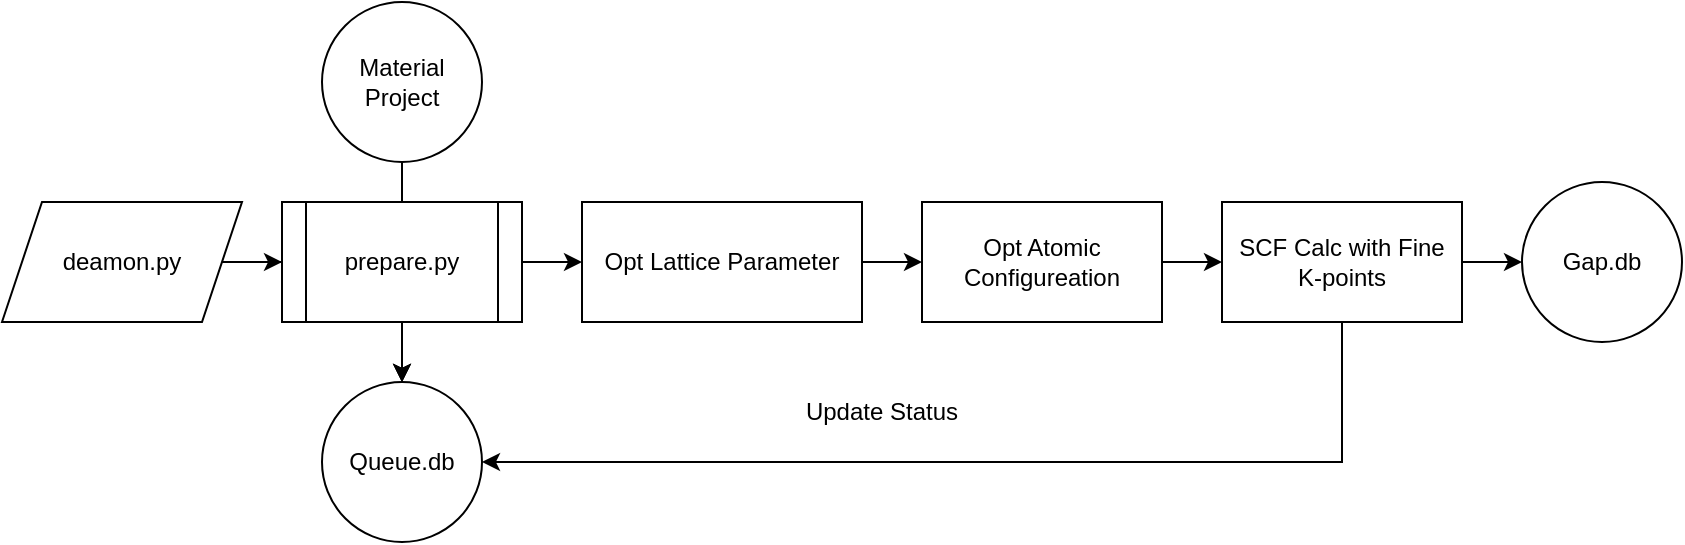 <mxfile version="21.0.8" type="github">
  <diagram id="prtHgNgQTEPvFCAcTncT" name="Page-1">
    <mxGraphModel dx="1172" dy="691" grid="1" gridSize="10" guides="1" tooltips="1" connect="1" arrows="1" fold="1" page="1" pageScale="1" pageWidth="827" pageHeight="1169" math="0" shadow="0">
      <root>
        <mxCell id="0" />
        <mxCell id="1" parent="0" />
        <mxCell id="AzItBcBdyjbo385Ih4Rr-12" value="" style="edgeStyle=orthogonalEdgeStyle;rounded=0;orthogonalLoop=1;jettySize=auto;html=1;exitX=0.5;exitY=1;exitDx=0;exitDy=0;" edge="1" parent="1" source="AzItBcBdyjbo385Ih4Rr-8" target="AzItBcBdyjbo385Ih4Rr-9">
          <mxGeometry relative="1" as="geometry" />
        </mxCell>
        <mxCell id="AzItBcBdyjbo385Ih4Rr-24" value="" style="edgeStyle=orthogonalEdgeStyle;rounded=0;orthogonalLoop=1;jettySize=auto;html=1;" edge="1" parent="1" source="AzItBcBdyjbo385Ih4Rr-2" target="AzItBcBdyjbo385Ih4Rr-9">
          <mxGeometry relative="1" as="geometry" />
        </mxCell>
        <mxCell id="AzItBcBdyjbo385Ih4Rr-2" value="Material Project" style="ellipse;whiteSpace=wrap;html=1;aspect=fixed;" vertex="1" parent="1">
          <mxGeometry x="290" y="100" width="80" height="80" as="geometry" />
        </mxCell>
        <mxCell id="AzItBcBdyjbo385Ih4Rr-13" value="" style="edgeStyle=orthogonalEdgeStyle;rounded=0;orthogonalLoop=1;jettySize=auto;html=1;" edge="1" parent="1" source="AzItBcBdyjbo385Ih4Rr-6" target="AzItBcBdyjbo385Ih4Rr-8">
          <mxGeometry relative="1" as="geometry" />
        </mxCell>
        <mxCell id="AzItBcBdyjbo385Ih4Rr-6" value="deamon.py" style="shape=parallelogram;perimeter=parallelogramPerimeter;whiteSpace=wrap;html=1;fixedSize=1;" vertex="1" parent="1">
          <mxGeometry x="130" y="200" width="120" height="60" as="geometry" />
        </mxCell>
        <mxCell id="AzItBcBdyjbo385Ih4Rr-10" value="" style="edgeStyle=orthogonalEdgeStyle;rounded=0;orthogonalLoop=1;jettySize=auto;html=1;" edge="1" parent="1" source="AzItBcBdyjbo385Ih4Rr-8" target="AzItBcBdyjbo385Ih4Rr-9">
          <mxGeometry relative="1" as="geometry" />
        </mxCell>
        <mxCell id="AzItBcBdyjbo385Ih4Rr-15" value="" style="edgeStyle=orthogonalEdgeStyle;rounded=0;orthogonalLoop=1;jettySize=auto;html=1;" edge="1" parent="1" source="AzItBcBdyjbo385Ih4Rr-8" target="AzItBcBdyjbo385Ih4Rr-14">
          <mxGeometry relative="1" as="geometry" />
        </mxCell>
        <mxCell id="AzItBcBdyjbo385Ih4Rr-8" value="prepare.py" style="shape=process;whiteSpace=wrap;html=1;backgroundOutline=1;" vertex="1" parent="1">
          <mxGeometry x="270" y="200" width="120" height="60" as="geometry" />
        </mxCell>
        <mxCell id="AzItBcBdyjbo385Ih4Rr-9" value="Queue.db" style="ellipse;whiteSpace=wrap;html=1;aspect=fixed;" vertex="1" parent="1">
          <mxGeometry x="290" y="290" width="80" height="80" as="geometry" />
        </mxCell>
        <mxCell id="AzItBcBdyjbo385Ih4Rr-17" value="" style="edgeStyle=orthogonalEdgeStyle;rounded=0;orthogonalLoop=1;jettySize=auto;html=1;" edge="1" parent="1" source="AzItBcBdyjbo385Ih4Rr-14" target="AzItBcBdyjbo385Ih4Rr-16">
          <mxGeometry relative="1" as="geometry" />
        </mxCell>
        <mxCell id="AzItBcBdyjbo385Ih4Rr-14" value="Opt Lattice Parameter" style="rounded=0;whiteSpace=wrap;html=1;" vertex="1" parent="1">
          <mxGeometry x="420" y="200" width="140" height="60" as="geometry" />
        </mxCell>
        <mxCell id="AzItBcBdyjbo385Ih4Rr-19" value="" style="edgeStyle=orthogonalEdgeStyle;rounded=0;orthogonalLoop=1;jettySize=auto;html=1;" edge="1" parent="1" source="AzItBcBdyjbo385Ih4Rr-16" target="AzItBcBdyjbo385Ih4Rr-18">
          <mxGeometry relative="1" as="geometry" />
        </mxCell>
        <mxCell id="AzItBcBdyjbo385Ih4Rr-16" value="Opt Atomic Configureation" style="whiteSpace=wrap;html=1;rounded=0;" vertex="1" parent="1">
          <mxGeometry x="590" y="200" width="120" height="60" as="geometry" />
        </mxCell>
        <mxCell id="AzItBcBdyjbo385Ih4Rr-23" value="" style="edgeStyle=orthogonalEdgeStyle;rounded=0;orthogonalLoop=1;jettySize=auto;html=1;" edge="1" parent="1" source="AzItBcBdyjbo385Ih4Rr-18" target="AzItBcBdyjbo385Ih4Rr-22">
          <mxGeometry relative="1" as="geometry" />
        </mxCell>
        <mxCell id="AzItBcBdyjbo385Ih4Rr-18" value="SCF Calc with Fine K-points" style="whiteSpace=wrap;html=1;rounded=0;" vertex="1" parent="1">
          <mxGeometry x="740" y="200" width="120" height="60" as="geometry" />
        </mxCell>
        <mxCell id="AzItBcBdyjbo385Ih4Rr-20" value="" style="endArrow=classic;html=1;rounded=0;entryX=1;entryY=0.5;entryDx=0;entryDy=0;exitX=0.5;exitY=1;exitDx=0;exitDy=0;" edge="1" parent="1" source="AzItBcBdyjbo385Ih4Rr-18" target="AzItBcBdyjbo385Ih4Rr-9">
          <mxGeometry width="50" height="50" relative="1" as="geometry">
            <mxPoint x="800" y="330" as="sourcePoint" />
            <mxPoint x="490" y="330" as="targetPoint" />
            <Array as="points">
              <mxPoint x="800" y="330" />
              <mxPoint x="490" y="330" />
            </Array>
          </mxGeometry>
        </mxCell>
        <mxCell id="AzItBcBdyjbo385Ih4Rr-21" value="Update Status" style="text;html=1;strokeColor=none;fillColor=none;align=center;verticalAlign=middle;whiteSpace=wrap;rounded=0;" vertex="1" parent="1">
          <mxGeometry x="520" y="290" width="100" height="30" as="geometry" />
        </mxCell>
        <mxCell id="AzItBcBdyjbo385Ih4Rr-22" value="Gap.db" style="ellipse;whiteSpace=wrap;html=1;rounded=0;" vertex="1" parent="1">
          <mxGeometry x="890" y="190" width="80" height="80" as="geometry" />
        </mxCell>
      </root>
    </mxGraphModel>
  </diagram>
</mxfile>
